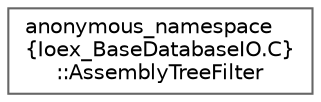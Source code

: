 digraph "Graphical Class Hierarchy"
{
 // INTERACTIVE_SVG=YES
 // LATEX_PDF_SIZE
  bgcolor="transparent";
  edge [fontname=Helvetica,fontsize=10,labelfontname=Helvetica,labelfontsize=10];
  node [fontname=Helvetica,fontsize=10,shape=box,height=0.2,width=0.4];
  rankdir="LR";
  Node0 [id="Node000000",label="anonymous_namespace\l\{Ioex_BaseDatabaseIO.C\}\l::AssemblyTreeFilter",height=0.2,width=0.4,color="grey40", fillcolor="white", style="filled",URL="$classanonymous__namespace_02Ioex__BaseDatabaseIO_8C_03_1_1AssemblyTreeFilter.html",tooltip=" "];
}
